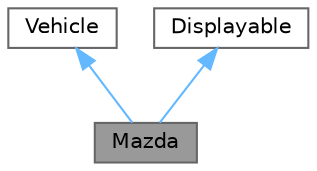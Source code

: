 digraph "Mazda"
{
 // LATEX_PDF_SIZE
  bgcolor="transparent";
  edge [fontname=Helvetica,fontsize=10,labelfontname=Helvetica,labelfontsize=10];
  node [fontname=Helvetica,fontsize=10,shape=box,height=0.2,width=0.4];
  Node1 [id="Node000001",label="Mazda",height=0.2,width=0.4,color="gray40", fillcolor="grey60", style="filled", fontcolor="black",tooltip="Mazda Class defining the Mazda functions."];
  Node2 -> Node1 [id="edge1_Node000001_Node000002",dir="back",color="steelblue1",style="solid",tooltip=" "];
  Node2 [id="Node000002",label="Vehicle",height=0.2,width=0.4,color="gray40", fillcolor="white", style="filled",URL="$class_vehicle.html",tooltip="Vehicle Abstract Class."];
  Node3 -> Node1 [id="edge2_Node000001_Node000003",dir="back",color="steelblue1",style="solid",tooltip=" "];
  Node3 [id="Node000003",label="Displayable",height=0.2,width=0.4,color="gray40", fillcolor="white", style="filled",URL="$class_displayable.html",tooltip="Displayable Abstract Class."];
}

